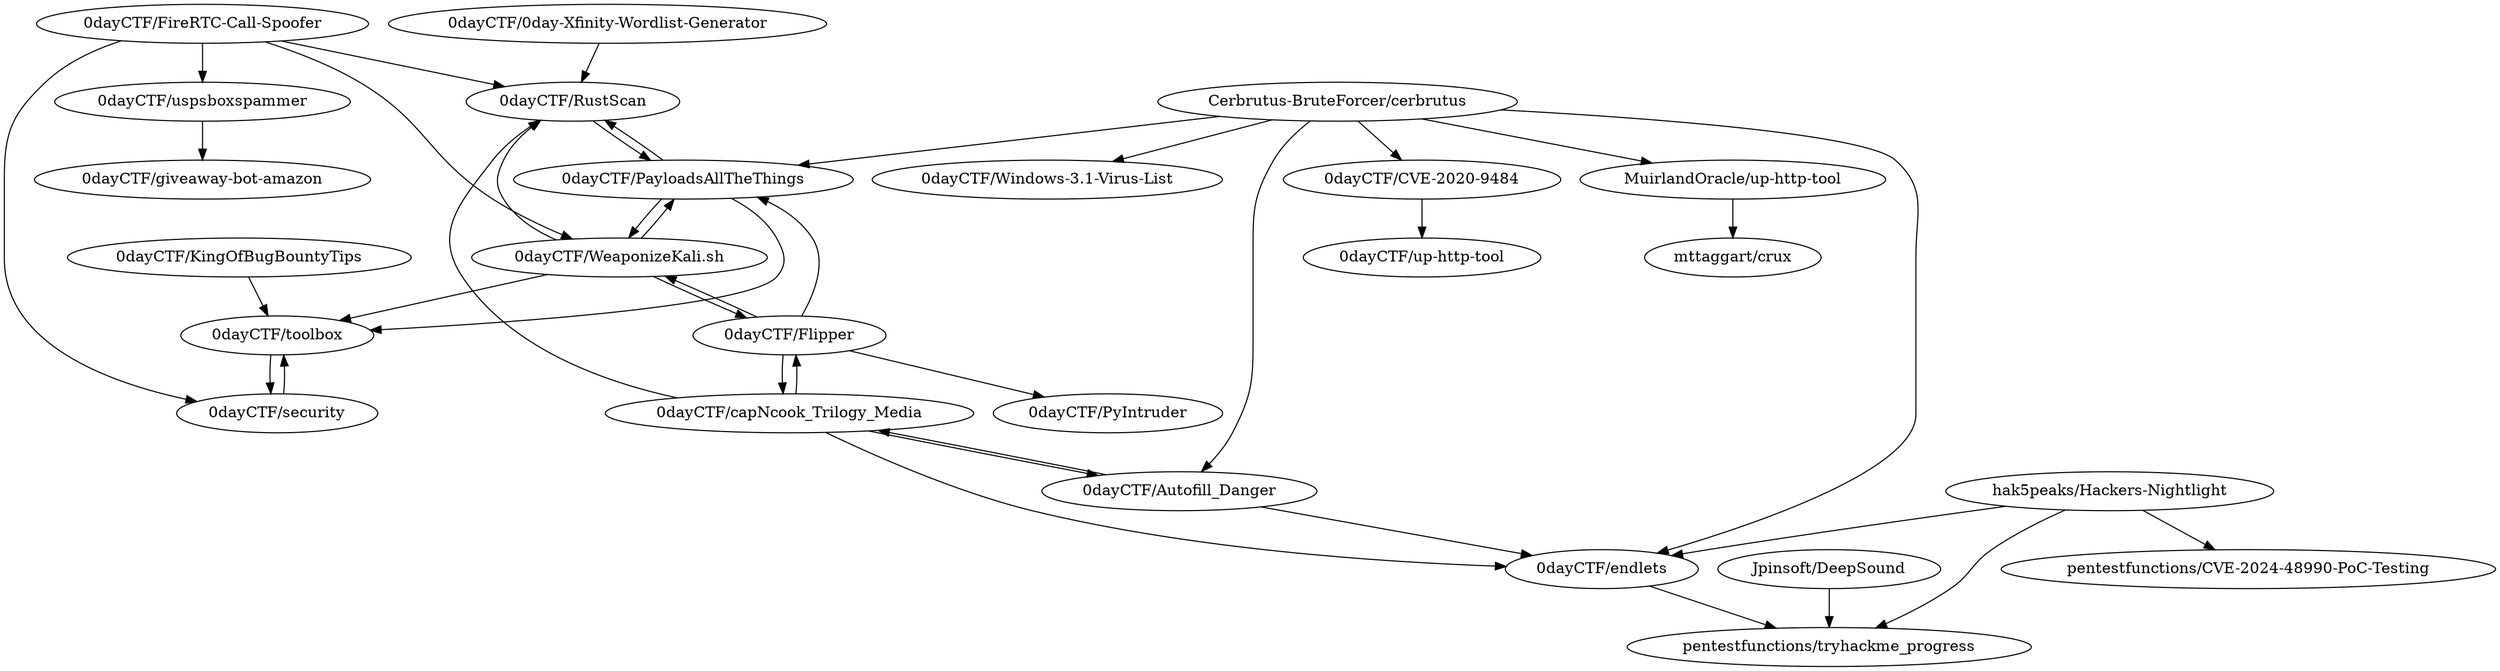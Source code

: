 digraph G {
"0dayCTF/0day-Xfinity-Wordlist-Generator" -> "0dayCTF/RustScan"
"0dayCTF/FireRTC-Call-Spoofer" -> "0dayCTF/security"
"0dayCTF/FireRTC-Call-Spoofer" -> "0dayCTF/WeaponizeKali.sh"
"0dayCTF/FireRTC-Call-Spoofer" -> "0dayCTF/RustScan"
"0dayCTF/FireRTC-Call-Spoofer" -> "0dayCTF/uspsboxspammer"
"0dayCTF/KingOfBugBountyTips" -> "0dayCTF/toolbox"
"0dayCTF/security" -> "0dayCTF/toolbox"
"0dayCTF/PayloadsAllTheThings" -> "0dayCTF/WeaponizeKali.sh"
"0dayCTF/PayloadsAllTheThings" -> "0dayCTF/RustScan"
"0dayCTF/PayloadsAllTheThings" -> "0dayCTF/toolbox"
"0dayCTF/toolbox" -> "0dayCTF/security"
"0dayCTF/WeaponizeKali.sh" -> "0dayCTF/PayloadsAllTheThings"
"0dayCTF/WeaponizeKali.sh" -> "0dayCTF/RustScan"
"0dayCTF/WeaponizeKali.sh" -> "0dayCTF/toolbox"
"0dayCTF/WeaponizeKali.sh" -> "0dayCTF/Flipper"
"0dayCTF/RustScan" -> "0dayCTF/PayloadsAllTheThings"
"Cerbrutus-BruteForcer/cerbrutus" -> "0dayCTF/Windows-3.1-Virus-List"
"Cerbrutus-BruteForcer/cerbrutus" -> "0dayCTF/Autofill_Danger"
"Cerbrutus-BruteForcer/cerbrutus" -> "0dayCTF/CVE-2020-9484"
"Cerbrutus-BruteForcer/cerbrutus" -> "MuirlandOracle/up-http-tool"
"Cerbrutus-BruteForcer/cerbrutus" -> "0dayCTF/PayloadsAllTheThings"
"Cerbrutus-BruteForcer/cerbrutus" -> "0dayCTF/endlets"
"0dayCTF/uspsboxspammer" -> "0dayCTF/giveaway-bot-amazon"
"0dayCTF/Flipper" -> "0dayCTF/WeaponizeKali.sh"
"0dayCTF/Flipper" -> "0dayCTF/PyIntruder"
"0dayCTF/Flipper" -> "0dayCTF/PayloadsAllTheThings"
"0dayCTF/Flipper" -> "0dayCTF/capNcook_Trilogy_Media"
"MuirlandOracle/up-http-tool" -> "mttaggart/crux"
"Jpinsoft/DeepSound" -> "pentestfunctions/tryhackme_progress"
"0dayCTF/capNcook_Trilogy_Media" -> "0dayCTF/RustScan"
"0dayCTF/capNcook_Trilogy_Media" -> "0dayCTF/Autofill_Danger"
"0dayCTF/capNcook_Trilogy_Media" -> "0dayCTF/endlets"
"0dayCTF/capNcook_Trilogy_Media" -> "0dayCTF/Flipper"
"hak5peaks/Hackers-Nightlight" -> "0dayCTF/endlets"
"hak5peaks/Hackers-Nightlight" -> "pentestfunctions/CVE-2024-48990-PoC-Testing"
"hak5peaks/Hackers-Nightlight" -> "pentestfunctions/tryhackme_progress"
"0dayCTF/endlets" -> "pentestfunctions/tryhackme_progress"
"0dayCTF/CVE-2020-9484" -> "0dayCTF/up-http-tool"
"0dayCTF/Autofill_Danger" -> "0dayCTF/endlets"
"0dayCTF/Autofill_Danger" -> "0dayCTF/capNcook_Trilogy_Media"
"0dayCTF/0day-Xfinity-Wordlist-Generator" ["l"="1.838,46.706"]
"0dayCTF/RustScan" ["l"="1.811,46.716"]
"0dayCTF/FireRTC-Call-Spoofer" ["l"="1.834,46.733"]
"0dayCTF/security" ["l"="1.82,46.746"]
"0dayCTF/WeaponizeKali.sh" ["l"="1.805,46.726"]
"0dayCTF/uspsboxspammer" ["l"="1.858,46.741"]
"0dayCTF/KingOfBugBountyTips" ["l"="1.797,46.758"]
"0dayCTF/toolbox" ["l"="1.801,46.741"]
"0dayCTF/PayloadsAllTheThings" ["l"="1.787,46.724"]
"0dayCTF/Flipper" ["l"="1.798,46.709"]
"Cerbrutus-BruteForcer/cerbrutus" ["l"="1.737,46.717"]
"0dayCTF/Windows-3.1-Virus-List" ["l"="1.74,46.738"]
"0dayCTF/Autofill_Danger" ["l"="1.759,46.703"]
"0dayCTF/CVE-2020-9484" ["l"="1.716,46.734"]
"MuirlandOracle/up-http-tool" ["l"="1.695,46.715"]
"0dayCTF/endlets" ["l"="1.749,46.689"]
"0dayCTF/giveaway-bot-amazon" ["l"="1.878,46.747"]
"0dayCTF/PyIntruder" ["l"="1.811,46.695"]
"0dayCTF/capNcook_Trilogy_Media" ["l"="1.78,46.701"]
"mttaggart/crux" ["l"="1.666,46.716"]
"Jpinsoft/DeepSound" ["l"="1.753,46.644"]
"pentestfunctions/tryhackme_progress" ["l"="1.749,46.666"]
"hak5peaks/Hackers-Nightlight" ["l"="1.729,46.671"]
"pentestfunctions/CVE-2024-48990-PoC-Testing" ["l"="1.71,46.663"]
"0dayCTF/up-http-tool" ["l"="1.703,46.747"]
}